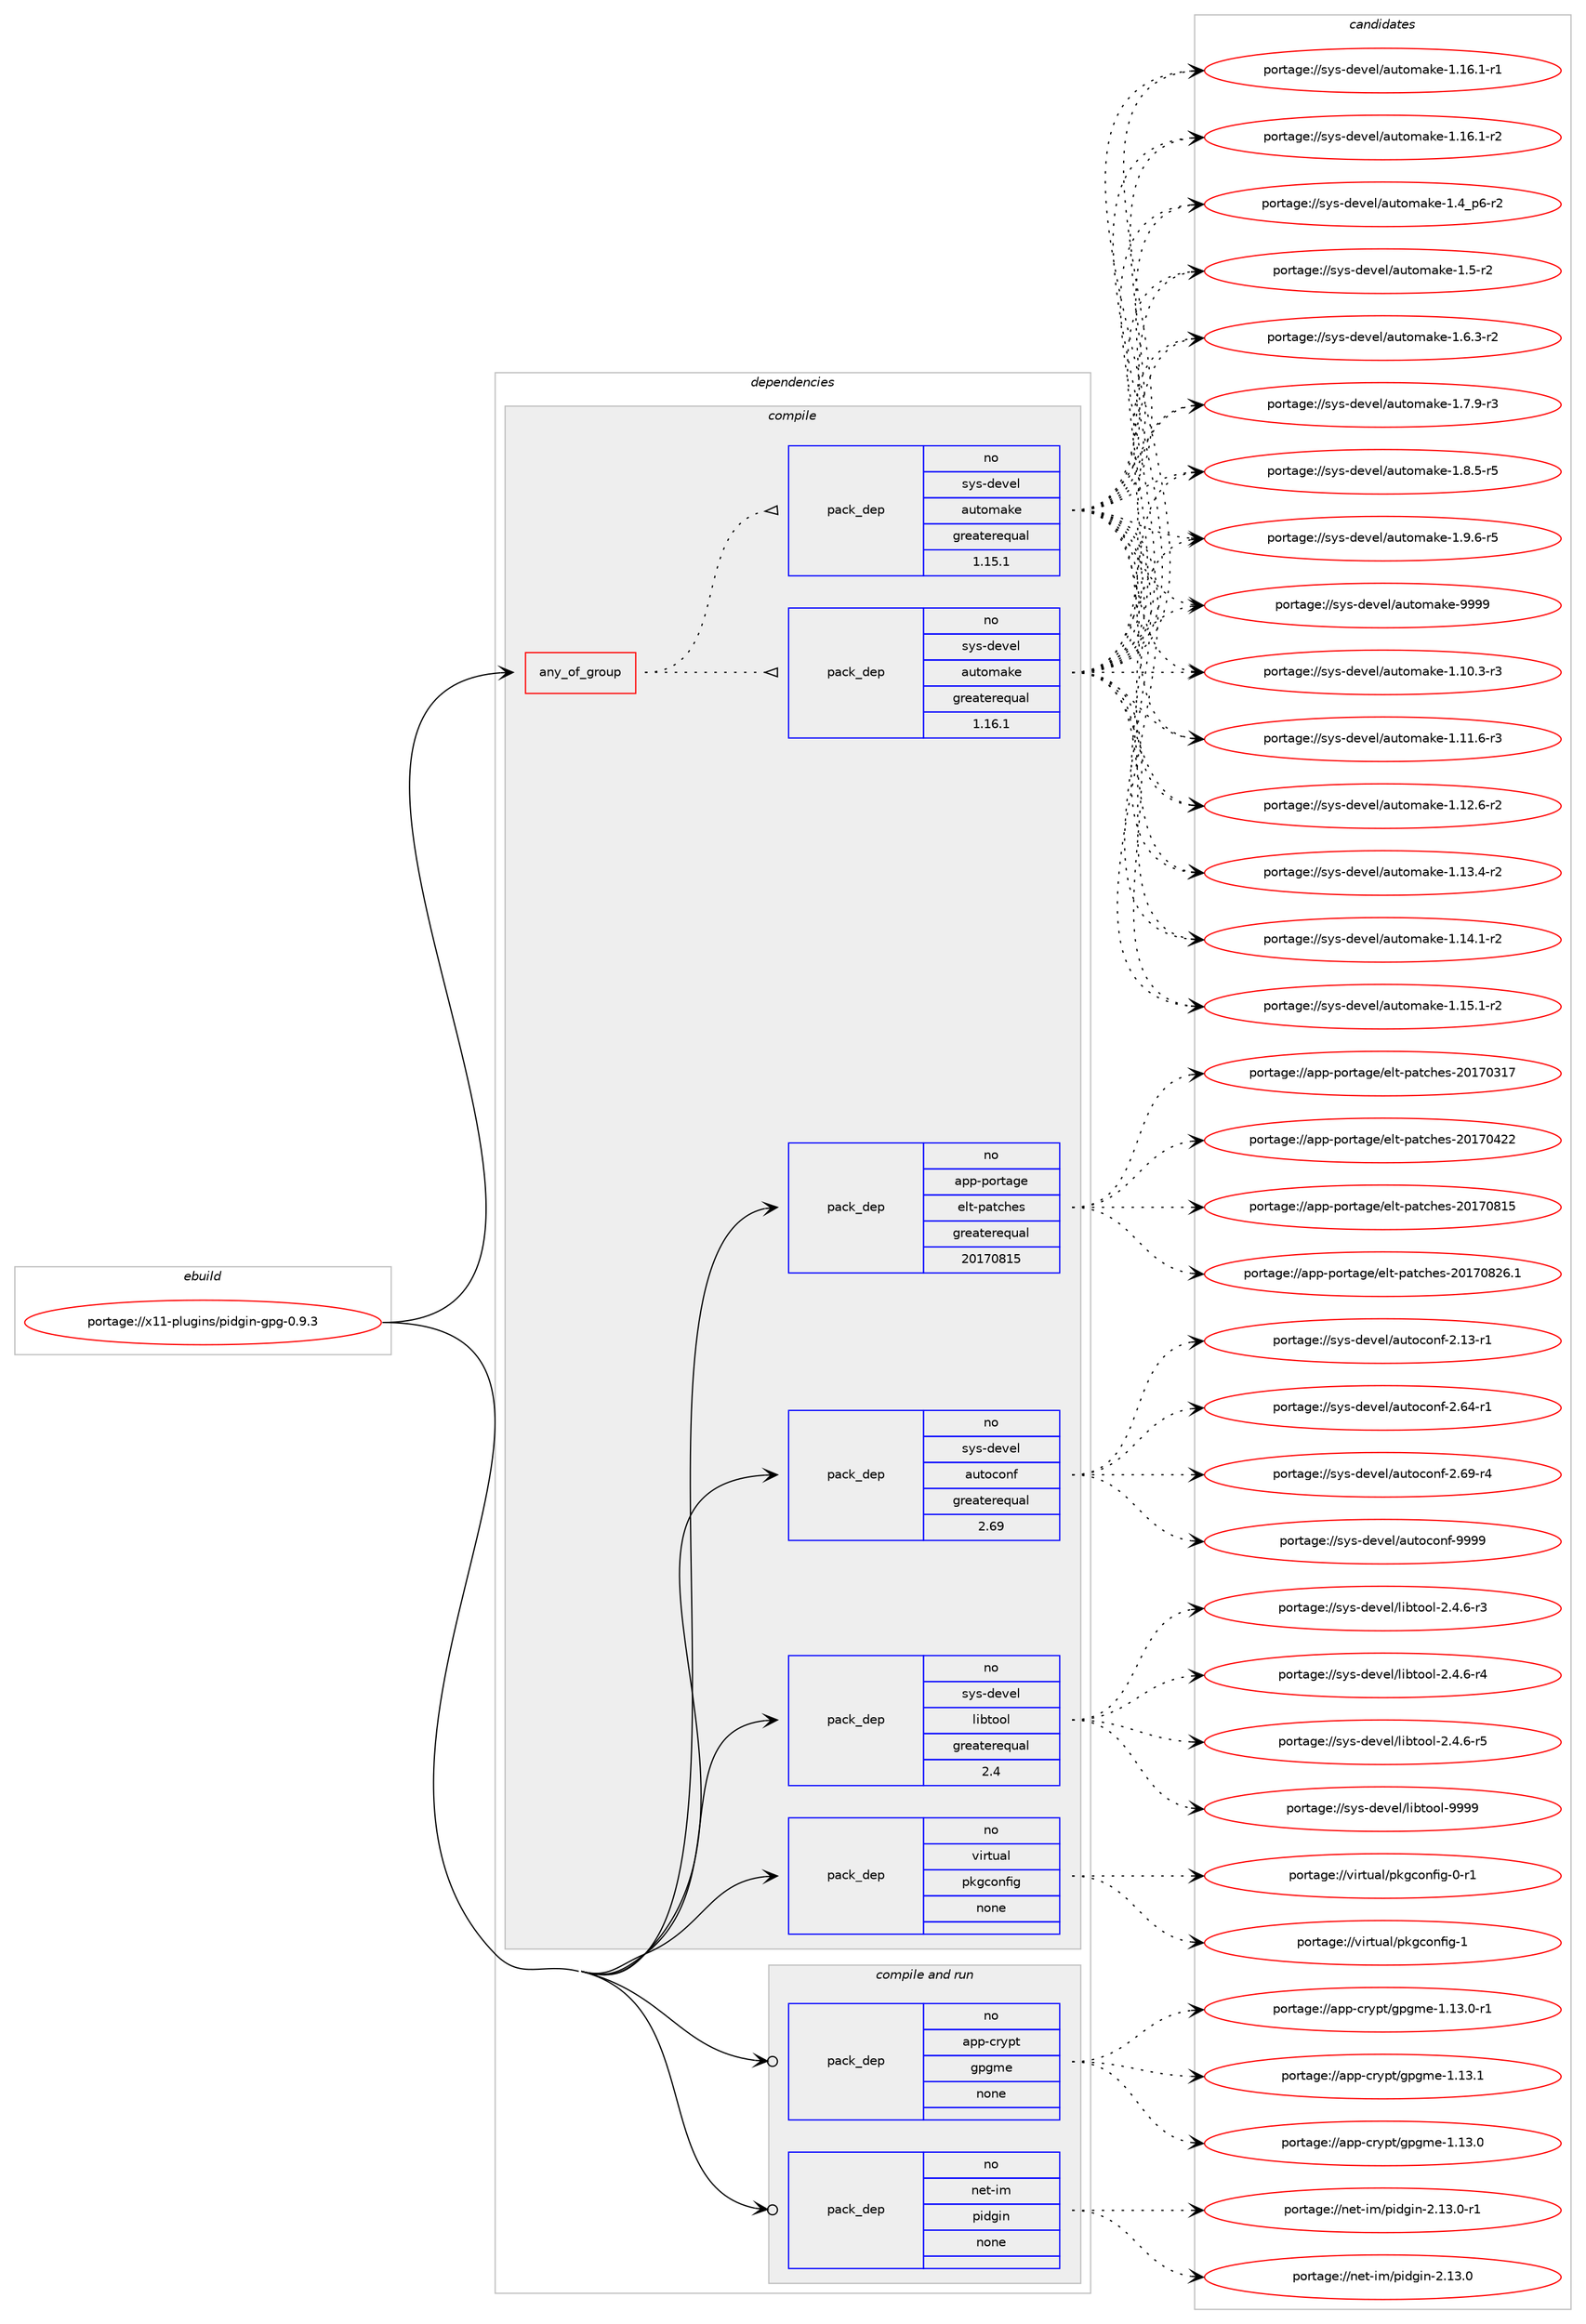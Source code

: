 digraph prolog {

# *************
# Graph options
# *************

newrank=true;
concentrate=true;
compound=true;
graph [rankdir=LR,fontname=Helvetica,fontsize=10,ranksep=1.5];#, ranksep=2.5, nodesep=0.2];
edge  [arrowhead=vee];
node  [fontname=Helvetica,fontsize=10];

# **********
# The ebuild
# **********

subgraph cluster_leftcol {
color=gray;
rank=same;
label=<<i>ebuild</i>>;
id [label="portage://x11-plugins/pidgin-gpg-0.9.3", color=red, width=4, href="../x11-plugins/pidgin-gpg-0.9.3.svg"];
}

# ****************
# The dependencies
# ****************

subgraph cluster_midcol {
color=gray;
label=<<i>dependencies</i>>;
subgraph cluster_compile {
fillcolor="#eeeeee";
style=filled;
label=<<i>compile</i>>;
subgraph any7938 {
dependency456295 [label=<<TABLE BORDER="0" CELLBORDER="1" CELLSPACING="0" CELLPADDING="4"><TR><TD CELLPADDING="10">any_of_group</TD></TR></TABLE>>, shape=none, color=red];subgraph pack339238 {
dependency456296 [label=<<TABLE BORDER="0" CELLBORDER="1" CELLSPACING="0" CELLPADDING="4" WIDTH="220"><TR><TD ROWSPAN="6" CELLPADDING="30">pack_dep</TD></TR><TR><TD WIDTH="110">no</TD></TR><TR><TD>sys-devel</TD></TR><TR><TD>automake</TD></TR><TR><TD>greaterequal</TD></TR><TR><TD>1.16.1</TD></TR></TABLE>>, shape=none, color=blue];
}
dependency456295:e -> dependency456296:w [weight=20,style="dotted",arrowhead="oinv"];
subgraph pack339239 {
dependency456297 [label=<<TABLE BORDER="0" CELLBORDER="1" CELLSPACING="0" CELLPADDING="4" WIDTH="220"><TR><TD ROWSPAN="6" CELLPADDING="30">pack_dep</TD></TR><TR><TD WIDTH="110">no</TD></TR><TR><TD>sys-devel</TD></TR><TR><TD>automake</TD></TR><TR><TD>greaterequal</TD></TR><TR><TD>1.15.1</TD></TR></TABLE>>, shape=none, color=blue];
}
dependency456295:e -> dependency456297:w [weight=20,style="dotted",arrowhead="oinv"];
}
id:e -> dependency456295:w [weight=20,style="solid",arrowhead="vee"];
subgraph pack339240 {
dependency456298 [label=<<TABLE BORDER="0" CELLBORDER="1" CELLSPACING="0" CELLPADDING="4" WIDTH="220"><TR><TD ROWSPAN="6" CELLPADDING="30">pack_dep</TD></TR><TR><TD WIDTH="110">no</TD></TR><TR><TD>app-portage</TD></TR><TR><TD>elt-patches</TD></TR><TR><TD>greaterequal</TD></TR><TR><TD>20170815</TD></TR></TABLE>>, shape=none, color=blue];
}
id:e -> dependency456298:w [weight=20,style="solid",arrowhead="vee"];
subgraph pack339241 {
dependency456299 [label=<<TABLE BORDER="0" CELLBORDER="1" CELLSPACING="0" CELLPADDING="4" WIDTH="220"><TR><TD ROWSPAN="6" CELLPADDING="30">pack_dep</TD></TR><TR><TD WIDTH="110">no</TD></TR><TR><TD>sys-devel</TD></TR><TR><TD>autoconf</TD></TR><TR><TD>greaterequal</TD></TR><TR><TD>2.69</TD></TR></TABLE>>, shape=none, color=blue];
}
id:e -> dependency456299:w [weight=20,style="solid",arrowhead="vee"];
subgraph pack339242 {
dependency456300 [label=<<TABLE BORDER="0" CELLBORDER="1" CELLSPACING="0" CELLPADDING="4" WIDTH="220"><TR><TD ROWSPAN="6" CELLPADDING="30">pack_dep</TD></TR><TR><TD WIDTH="110">no</TD></TR><TR><TD>sys-devel</TD></TR><TR><TD>libtool</TD></TR><TR><TD>greaterequal</TD></TR><TR><TD>2.4</TD></TR></TABLE>>, shape=none, color=blue];
}
id:e -> dependency456300:w [weight=20,style="solid",arrowhead="vee"];
subgraph pack339243 {
dependency456301 [label=<<TABLE BORDER="0" CELLBORDER="1" CELLSPACING="0" CELLPADDING="4" WIDTH="220"><TR><TD ROWSPAN="6" CELLPADDING="30">pack_dep</TD></TR><TR><TD WIDTH="110">no</TD></TR><TR><TD>virtual</TD></TR><TR><TD>pkgconfig</TD></TR><TR><TD>none</TD></TR><TR><TD></TD></TR></TABLE>>, shape=none, color=blue];
}
id:e -> dependency456301:w [weight=20,style="solid",arrowhead="vee"];
}
subgraph cluster_compileandrun {
fillcolor="#eeeeee";
style=filled;
label=<<i>compile and run</i>>;
subgraph pack339244 {
dependency456302 [label=<<TABLE BORDER="0" CELLBORDER="1" CELLSPACING="0" CELLPADDING="4" WIDTH="220"><TR><TD ROWSPAN="6" CELLPADDING="30">pack_dep</TD></TR><TR><TD WIDTH="110">no</TD></TR><TR><TD>app-crypt</TD></TR><TR><TD>gpgme</TD></TR><TR><TD>none</TD></TR><TR><TD></TD></TR></TABLE>>, shape=none, color=blue];
}
id:e -> dependency456302:w [weight=20,style="solid",arrowhead="odotvee"];
subgraph pack339245 {
dependency456303 [label=<<TABLE BORDER="0" CELLBORDER="1" CELLSPACING="0" CELLPADDING="4" WIDTH="220"><TR><TD ROWSPAN="6" CELLPADDING="30">pack_dep</TD></TR><TR><TD WIDTH="110">no</TD></TR><TR><TD>net-im</TD></TR><TR><TD>pidgin</TD></TR><TR><TD>none</TD></TR><TR><TD></TD></TR></TABLE>>, shape=none, color=blue];
}
id:e -> dependency456303:w [weight=20,style="solid",arrowhead="odotvee"];
}
subgraph cluster_run {
fillcolor="#eeeeee";
style=filled;
label=<<i>run</i>>;
}
}

# **************
# The candidates
# **************

subgraph cluster_choices {
rank=same;
color=gray;
label=<<i>candidates</i>>;

subgraph choice339238 {
color=black;
nodesep=1;
choiceportage11512111545100101118101108479711711611110997107101454946494846514511451 [label="portage://sys-devel/automake-1.10.3-r3", color=red, width=4,href="../sys-devel/automake-1.10.3-r3.svg"];
choiceportage11512111545100101118101108479711711611110997107101454946494946544511451 [label="portage://sys-devel/automake-1.11.6-r3", color=red, width=4,href="../sys-devel/automake-1.11.6-r3.svg"];
choiceportage11512111545100101118101108479711711611110997107101454946495046544511450 [label="portage://sys-devel/automake-1.12.6-r2", color=red, width=4,href="../sys-devel/automake-1.12.6-r2.svg"];
choiceportage11512111545100101118101108479711711611110997107101454946495146524511450 [label="portage://sys-devel/automake-1.13.4-r2", color=red, width=4,href="../sys-devel/automake-1.13.4-r2.svg"];
choiceportage11512111545100101118101108479711711611110997107101454946495246494511450 [label="portage://sys-devel/automake-1.14.1-r2", color=red, width=4,href="../sys-devel/automake-1.14.1-r2.svg"];
choiceportage11512111545100101118101108479711711611110997107101454946495346494511450 [label="portage://sys-devel/automake-1.15.1-r2", color=red, width=4,href="../sys-devel/automake-1.15.1-r2.svg"];
choiceportage11512111545100101118101108479711711611110997107101454946495446494511449 [label="portage://sys-devel/automake-1.16.1-r1", color=red, width=4,href="../sys-devel/automake-1.16.1-r1.svg"];
choiceportage11512111545100101118101108479711711611110997107101454946495446494511450 [label="portage://sys-devel/automake-1.16.1-r2", color=red, width=4,href="../sys-devel/automake-1.16.1-r2.svg"];
choiceportage115121115451001011181011084797117116111109971071014549465295112544511450 [label="portage://sys-devel/automake-1.4_p6-r2", color=red, width=4,href="../sys-devel/automake-1.4_p6-r2.svg"];
choiceportage11512111545100101118101108479711711611110997107101454946534511450 [label="portage://sys-devel/automake-1.5-r2", color=red, width=4,href="../sys-devel/automake-1.5-r2.svg"];
choiceportage115121115451001011181011084797117116111109971071014549465446514511450 [label="portage://sys-devel/automake-1.6.3-r2", color=red, width=4,href="../sys-devel/automake-1.6.3-r2.svg"];
choiceportage115121115451001011181011084797117116111109971071014549465546574511451 [label="portage://sys-devel/automake-1.7.9-r3", color=red, width=4,href="../sys-devel/automake-1.7.9-r3.svg"];
choiceportage115121115451001011181011084797117116111109971071014549465646534511453 [label="portage://sys-devel/automake-1.8.5-r5", color=red, width=4,href="../sys-devel/automake-1.8.5-r5.svg"];
choiceportage115121115451001011181011084797117116111109971071014549465746544511453 [label="portage://sys-devel/automake-1.9.6-r5", color=red, width=4,href="../sys-devel/automake-1.9.6-r5.svg"];
choiceportage115121115451001011181011084797117116111109971071014557575757 [label="portage://sys-devel/automake-9999", color=red, width=4,href="../sys-devel/automake-9999.svg"];
dependency456296:e -> choiceportage11512111545100101118101108479711711611110997107101454946494846514511451:w [style=dotted,weight="100"];
dependency456296:e -> choiceportage11512111545100101118101108479711711611110997107101454946494946544511451:w [style=dotted,weight="100"];
dependency456296:e -> choiceportage11512111545100101118101108479711711611110997107101454946495046544511450:w [style=dotted,weight="100"];
dependency456296:e -> choiceportage11512111545100101118101108479711711611110997107101454946495146524511450:w [style=dotted,weight="100"];
dependency456296:e -> choiceportage11512111545100101118101108479711711611110997107101454946495246494511450:w [style=dotted,weight="100"];
dependency456296:e -> choiceportage11512111545100101118101108479711711611110997107101454946495346494511450:w [style=dotted,weight="100"];
dependency456296:e -> choiceportage11512111545100101118101108479711711611110997107101454946495446494511449:w [style=dotted,weight="100"];
dependency456296:e -> choiceportage11512111545100101118101108479711711611110997107101454946495446494511450:w [style=dotted,weight="100"];
dependency456296:e -> choiceportage115121115451001011181011084797117116111109971071014549465295112544511450:w [style=dotted,weight="100"];
dependency456296:e -> choiceportage11512111545100101118101108479711711611110997107101454946534511450:w [style=dotted,weight="100"];
dependency456296:e -> choiceportage115121115451001011181011084797117116111109971071014549465446514511450:w [style=dotted,weight="100"];
dependency456296:e -> choiceportage115121115451001011181011084797117116111109971071014549465546574511451:w [style=dotted,weight="100"];
dependency456296:e -> choiceportage115121115451001011181011084797117116111109971071014549465646534511453:w [style=dotted,weight="100"];
dependency456296:e -> choiceportage115121115451001011181011084797117116111109971071014549465746544511453:w [style=dotted,weight="100"];
dependency456296:e -> choiceportage115121115451001011181011084797117116111109971071014557575757:w [style=dotted,weight="100"];
}
subgraph choice339239 {
color=black;
nodesep=1;
choiceportage11512111545100101118101108479711711611110997107101454946494846514511451 [label="portage://sys-devel/automake-1.10.3-r3", color=red, width=4,href="../sys-devel/automake-1.10.3-r3.svg"];
choiceportage11512111545100101118101108479711711611110997107101454946494946544511451 [label="portage://sys-devel/automake-1.11.6-r3", color=red, width=4,href="../sys-devel/automake-1.11.6-r3.svg"];
choiceportage11512111545100101118101108479711711611110997107101454946495046544511450 [label="portage://sys-devel/automake-1.12.6-r2", color=red, width=4,href="../sys-devel/automake-1.12.6-r2.svg"];
choiceportage11512111545100101118101108479711711611110997107101454946495146524511450 [label="portage://sys-devel/automake-1.13.4-r2", color=red, width=4,href="../sys-devel/automake-1.13.4-r2.svg"];
choiceportage11512111545100101118101108479711711611110997107101454946495246494511450 [label="portage://sys-devel/automake-1.14.1-r2", color=red, width=4,href="../sys-devel/automake-1.14.1-r2.svg"];
choiceportage11512111545100101118101108479711711611110997107101454946495346494511450 [label="portage://sys-devel/automake-1.15.1-r2", color=red, width=4,href="../sys-devel/automake-1.15.1-r2.svg"];
choiceportage11512111545100101118101108479711711611110997107101454946495446494511449 [label="portage://sys-devel/automake-1.16.1-r1", color=red, width=4,href="../sys-devel/automake-1.16.1-r1.svg"];
choiceportage11512111545100101118101108479711711611110997107101454946495446494511450 [label="portage://sys-devel/automake-1.16.1-r2", color=red, width=4,href="../sys-devel/automake-1.16.1-r2.svg"];
choiceportage115121115451001011181011084797117116111109971071014549465295112544511450 [label="portage://sys-devel/automake-1.4_p6-r2", color=red, width=4,href="../sys-devel/automake-1.4_p6-r2.svg"];
choiceportage11512111545100101118101108479711711611110997107101454946534511450 [label="portage://sys-devel/automake-1.5-r2", color=red, width=4,href="../sys-devel/automake-1.5-r2.svg"];
choiceportage115121115451001011181011084797117116111109971071014549465446514511450 [label="portage://sys-devel/automake-1.6.3-r2", color=red, width=4,href="../sys-devel/automake-1.6.3-r2.svg"];
choiceportage115121115451001011181011084797117116111109971071014549465546574511451 [label="portage://sys-devel/automake-1.7.9-r3", color=red, width=4,href="../sys-devel/automake-1.7.9-r3.svg"];
choiceportage115121115451001011181011084797117116111109971071014549465646534511453 [label="portage://sys-devel/automake-1.8.5-r5", color=red, width=4,href="../sys-devel/automake-1.8.5-r5.svg"];
choiceportage115121115451001011181011084797117116111109971071014549465746544511453 [label="portage://sys-devel/automake-1.9.6-r5", color=red, width=4,href="../sys-devel/automake-1.9.6-r5.svg"];
choiceportage115121115451001011181011084797117116111109971071014557575757 [label="portage://sys-devel/automake-9999", color=red, width=4,href="../sys-devel/automake-9999.svg"];
dependency456297:e -> choiceportage11512111545100101118101108479711711611110997107101454946494846514511451:w [style=dotted,weight="100"];
dependency456297:e -> choiceportage11512111545100101118101108479711711611110997107101454946494946544511451:w [style=dotted,weight="100"];
dependency456297:e -> choiceportage11512111545100101118101108479711711611110997107101454946495046544511450:w [style=dotted,weight="100"];
dependency456297:e -> choiceportage11512111545100101118101108479711711611110997107101454946495146524511450:w [style=dotted,weight="100"];
dependency456297:e -> choiceportage11512111545100101118101108479711711611110997107101454946495246494511450:w [style=dotted,weight="100"];
dependency456297:e -> choiceportage11512111545100101118101108479711711611110997107101454946495346494511450:w [style=dotted,weight="100"];
dependency456297:e -> choiceportage11512111545100101118101108479711711611110997107101454946495446494511449:w [style=dotted,weight="100"];
dependency456297:e -> choiceportage11512111545100101118101108479711711611110997107101454946495446494511450:w [style=dotted,weight="100"];
dependency456297:e -> choiceportage115121115451001011181011084797117116111109971071014549465295112544511450:w [style=dotted,weight="100"];
dependency456297:e -> choiceportage11512111545100101118101108479711711611110997107101454946534511450:w [style=dotted,weight="100"];
dependency456297:e -> choiceportage115121115451001011181011084797117116111109971071014549465446514511450:w [style=dotted,weight="100"];
dependency456297:e -> choiceportage115121115451001011181011084797117116111109971071014549465546574511451:w [style=dotted,weight="100"];
dependency456297:e -> choiceportage115121115451001011181011084797117116111109971071014549465646534511453:w [style=dotted,weight="100"];
dependency456297:e -> choiceportage115121115451001011181011084797117116111109971071014549465746544511453:w [style=dotted,weight="100"];
dependency456297:e -> choiceportage115121115451001011181011084797117116111109971071014557575757:w [style=dotted,weight="100"];
}
subgraph choice339240 {
color=black;
nodesep=1;
choiceportage97112112451121111141169710310147101108116451129711699104101115455048495548514955 [label="portage://app-portage/elt-patches-20170317", color=red, width=4,href="../app-portage/elt-patches-20170317.svg"];
choiceportage97112112451121111141169710310147101108116451129711699104101115455048495548525050 [label="portage://app-portage/elt-patches-20170422", color=red, width=4,href="../app-portage/elt-patches-20170422.svg"];
choiceportage97112112451121111141169710310147101108116451129711699104101115455048495548564953 [label="portage://app-portage/elt-patches-20170815", color=red, width=4,href="../app-portage/elt-patches-20170815.svg"];
choiceportage971121124511211111411697103101471011081164511297116991041011154550484955485650544649 [label="portage://app-portage/elt-patches-20170826.1", color=red, width=4,href="../app-portage/elt-patches-20170826.1.svg"];
dependency456298:e -> choiceportage97112112451121111141169710310147101108116451129711699104101115455048495548514955:w [style=dotted,weight="100"];
dependency456298:e -> choiceportage97112112451121111141169710310147101108116451129711699104101115455048495548525050:w [style=dotted,weight="100"];
dependency456298:e -> choiceportage97112112451121111141169710310147101108116451129711699104101115455048495548564953:w [style=dotted,weight="100"];
dependency456298:e -> choiceportage971121124511211111411697103101471011081164511297116991041011154550484955485650544649:w [style=dotted,weight="100"];
}
subgraph choice339241 {
color=black;
nodesep=1;
choiceportage1151211154510010111810110847971171161119911111010245504649514511449 [label="portage://sys-devel/autoconf-2.13-r1", color=red, width=4,href="../sys-devel/autoconf-2.13-r1.svg"];
choiceportage1151211154510010111810110847971171161119911111010245504654524511449 [label="portage://sys-devel/autoconf-2.64-r1", color=red, width=4,href="../sys-devel/autoconf-2.64-r1.svg"];
choiceportage1151211154510010111810110847971171161119911111010245504654574511452 [label="portage://sys-devel/autoconf-2.69-r4", color=red, width=4,href="../sys-devel/autoconf-2.69-r4.svg"];
choiceportage115121115451001011181011084797117116111991111101024557575757 [label="portage://sys-devel/autoconf-9999", color=red, width=4,href="../sys-devel/autoconf-9999.svg"];
dependency456299:e -> choiceportage1151211154510010111810110847971171161119911111010245504649514511449:w [style=dotted,weight="100"];
dependency456299:e -> choiceportage1151211154510010111810110847971171161119911111010245504654524511449:w [style=dotted,weight="100"];
dependency456299:e -> choiceportage1151211154510010111810110847971171161119911111010245504654574511452:w [style=dotted,weight="100"];
dependency456299:e -> choiceportage115121115451001011181011084797117116111991111101024557575757:w [style=dotted,weight="100"];
}
subgraph choice339242 {
color=black;
nodesep=1;
choiceportage1151211154510010111810110847108105981161111111084550465246544511451 [label="portage://sys-devel/libtool-2.4.6-r3", color=red, width=4,href="../sys-devel/libtool-2.4.6-r3.svg"];
choiceportage1151211154510010111810110847108105981161111111084550465246544511452 [label="portage://sys-devel/libtool-2.4.6-r4", color=red, width=4,href="../sys-devel/libtool-2.4.6-r4.svg"];
choiceportage1151211154510010111810110847108105981161111111084550465246544511453 [label="portage://sys-devel/libtool-2.4.6-r5", color=red, width=4,href="../sys-devel/libtool-2.4.6-r5.svg"];
choiceportage1151211154510010111810110847108105981161111111084557575757 [label="portage://sys-devel/libtool-9999", color=red, width=4,href="../sys-devel/libtool-9999.svg"];
dependency456300:e -> choiceportage1151211154510010111810110847108105981161111111084550465246544511451:w [style=dotted,weight="100"];
dependency456300:e -> choiceportage1151211154510010111810110847108105981161111111084550465246544511452:w [style=dotted,weight="100"];
dependency456300:e -> choiceportage1151211154510010111810110847108105981161111111084550465246544511453:w [style=dotted,weight="100"];
dependency456300:e -> choiceportage1151211154510010111810110847108105981161111111084557575757:w [style=dotted,weight="100"];
}
subgraph choice339243 {
color=black;
nodesep=1;
choiceportage11810511411611797108471121071039911111010210510345484511449 [label="portage://virtual/pkgconfig-0-r1", color=red, width=4,href="../virtual/pkgconfig-0-r1.svg"];
choiceportage1181051141161179710847112107103991111101021051034549 [label="portage://virtual/pkgconfig-1", color=red, width=4,href="../virtual/pkgconfig-1.svg"];
dependency456301:e -> choiceportage11810511411611797108471121071039911111010210510345484511449:w [style=dotted,weight="100"];
dependency456301:e -> choiceportage1181051141161179710847112107103991111101021051034549:w [style=dotted,weight="100"];
}
subgraph choice339244 {
color=black;
nodesep=1;
choiceportage9711211245991141211121164710311210310910145494649514648 [label="portage://app-crypt/gpgme-1.13.0", color=red, width=4,href="../app-crypt/gpgme-1.13.0.svg"];
choiceportage97112112459911412111211647103112103109101454946495146484511449 [label="portage://app-crypt/gpgme-1.13.0-r1", color=red, width=4,href="../app-crypt/gpgme-1.13.0-r1.svg"];
choiceportage9711211245991141211121164710311210310910145494649514649 [label="portage://app-crypt/gpgme-1.13.1", color=red, width=4,href="../app-crypt/gpgme-1.13.1.svg"];
dependency456302:e -> choiceportage9711211245991141211121164710311210310910145494649514648:w [style=dotted,weight="100"];
dependency456302:e -> choiceportage97112112459911412111211647103112103109101454946495146484511449:w [style=dotted,weight="100"];
dependency456302:e -> choiceportage9711211245991141211121164710311210310910145494649514649:w [style=dotted,weight="100"];
}
subgraph choice339245 {
color=black;
nodesep=1;
choiceportage110101116451051094711210510010310511045504649514648 [label="portage://net-im/pidgin-2.13.0", color=red, width=4,href="../net-im/pidgin-2.13.0.svg"];
choiceportage1101011164510510947112105100103105110455046495146484511449 [label="portage://net-im/pidgin-2.13.0-r1", color=red, width=4,href="../net-im/pidgin-2.13.0-r1.svg"];
dependency456303:e -> choiceportage110101116451051094711210510010310511045504649514648:w [style=dotted,weight="100"];
dependency456303:e -> choiceportage1101011164510510947112105100103105110455046495146484511449:w [style=dotted,weight="100"];
}
}

}
